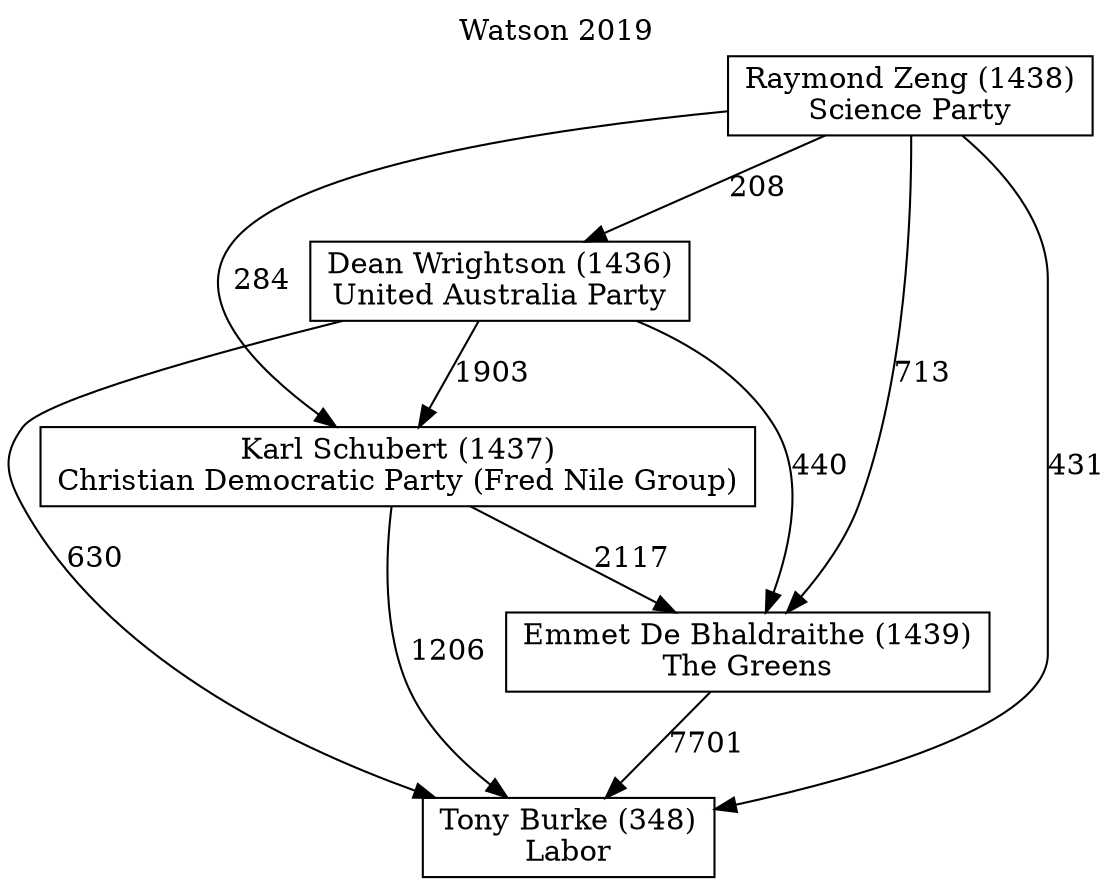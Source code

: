 // House preference flow
digraph "Tony Burke (348)_Watson_2019" {
	graph [label="Watson 2019" labelloc=t mclimit=10]
	node [shape=box]
	"Tony Burke (348)" [label="Tony Burke (348)
Labor"]
	"Emmet De Bhaldraithe (1439)" [label="Emmet De Bhaldraithe (1439)
The Greens"]
	"Karl Schubert (1437)" [label="Karl Schubert (1437)
Christian Democratic Party (Fred Nile Group)"]
	"Dean Wrightson (1436)" [label="Dean Wrightson (1436)
United Australia Party"]
	"Raymond Zeng (1438)" [label="Raymond Zeng (1438)
Science Party"]
	"Emmet De Bhaldraithe (1439)" -> "Tony Burke (348)" [label=7701]
	"Karl Schubert (1437)" -> "Emmet De Bhaldraithe (1439)" [label=2117]
	"Dean Wrightson (1436)" -> "Karl Schubert (1437)" [label=1903]
	"Raymond Zeng (1438)" -> "Dean Wrightson (1436)" [label=208]
	"Karl Schubert (1437)" -> "Tony Burke (348)" [label=1206]
	"Dean Wrightson (1436)" -> "Tony Burke (348)" [label=630]
	"Raymond Zeng (1438)" -> "Tony Burke (348)" [label=431]
	"Raymond Zeng (1438)" -> "Karl Schubert (1437)" [label=284]
	"Dean Wrightson (1436)" -> "Emmet De Bhaldraithe (1439)" [label=440]
	"Raymond Zeng (1438)" -> "Emmet De Bhaldraithe (1439)" [label=713]
}

